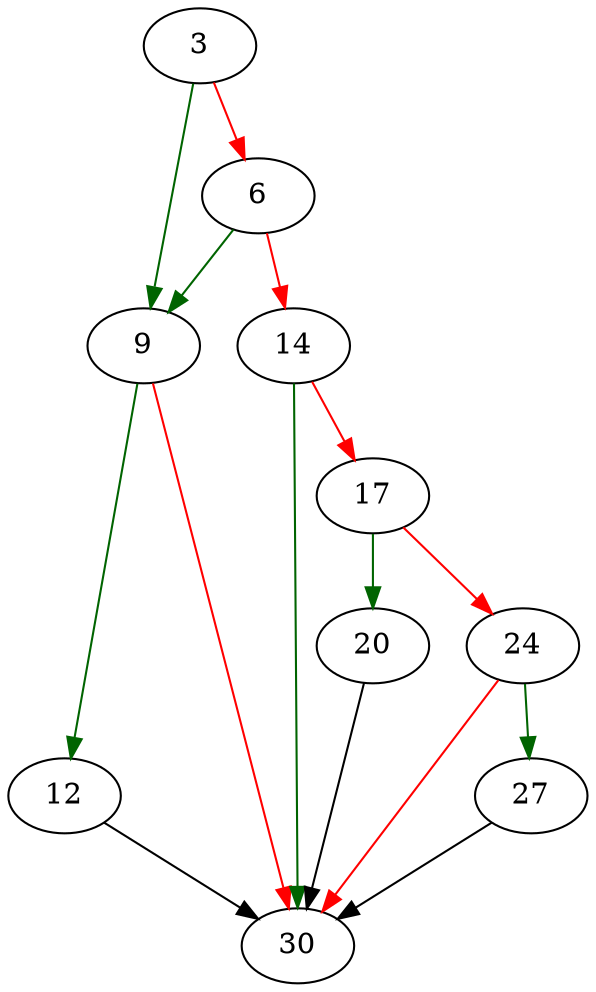 strict digraph "str_iconv" {
	// Node definitions.
	3 [entry=true];
	9;
	6;
	14;
	12;
	30;
	17;
	20;
	24;
	27;

	// Edge definitions.
	3 -> 9 [
		color=darkgreen
		cond=true
	];
	3 -> 6 [
		color=red
		cond=false
	];
	9 -> 12 [
		color=darkgreen
		cond=true
	];
	9 -> 30 [
		color=red
		cond=false
	];
	6 -> 9 [
		color=darkgreen
		cond=true
	];
	6 -> 14 [
		color=red
		cond=false
	];
	14 -> 30 [
		color=darkgreen
		cond=true
	];
	14 -> 17 [
		color=red
		cond=false
	];
	12 -> 30;
	17 -> 20 [
		color=darkgreen
		cond=true
	];
	17 -> 24 [
		color=red
		cond=false
	];
	20 -> 30;
	24 -> 30 [
		color=red
		cond=false
	];
	24 -> 27 [
		color=darkgreen
		cond=true
	];
	27 -> 30;
}